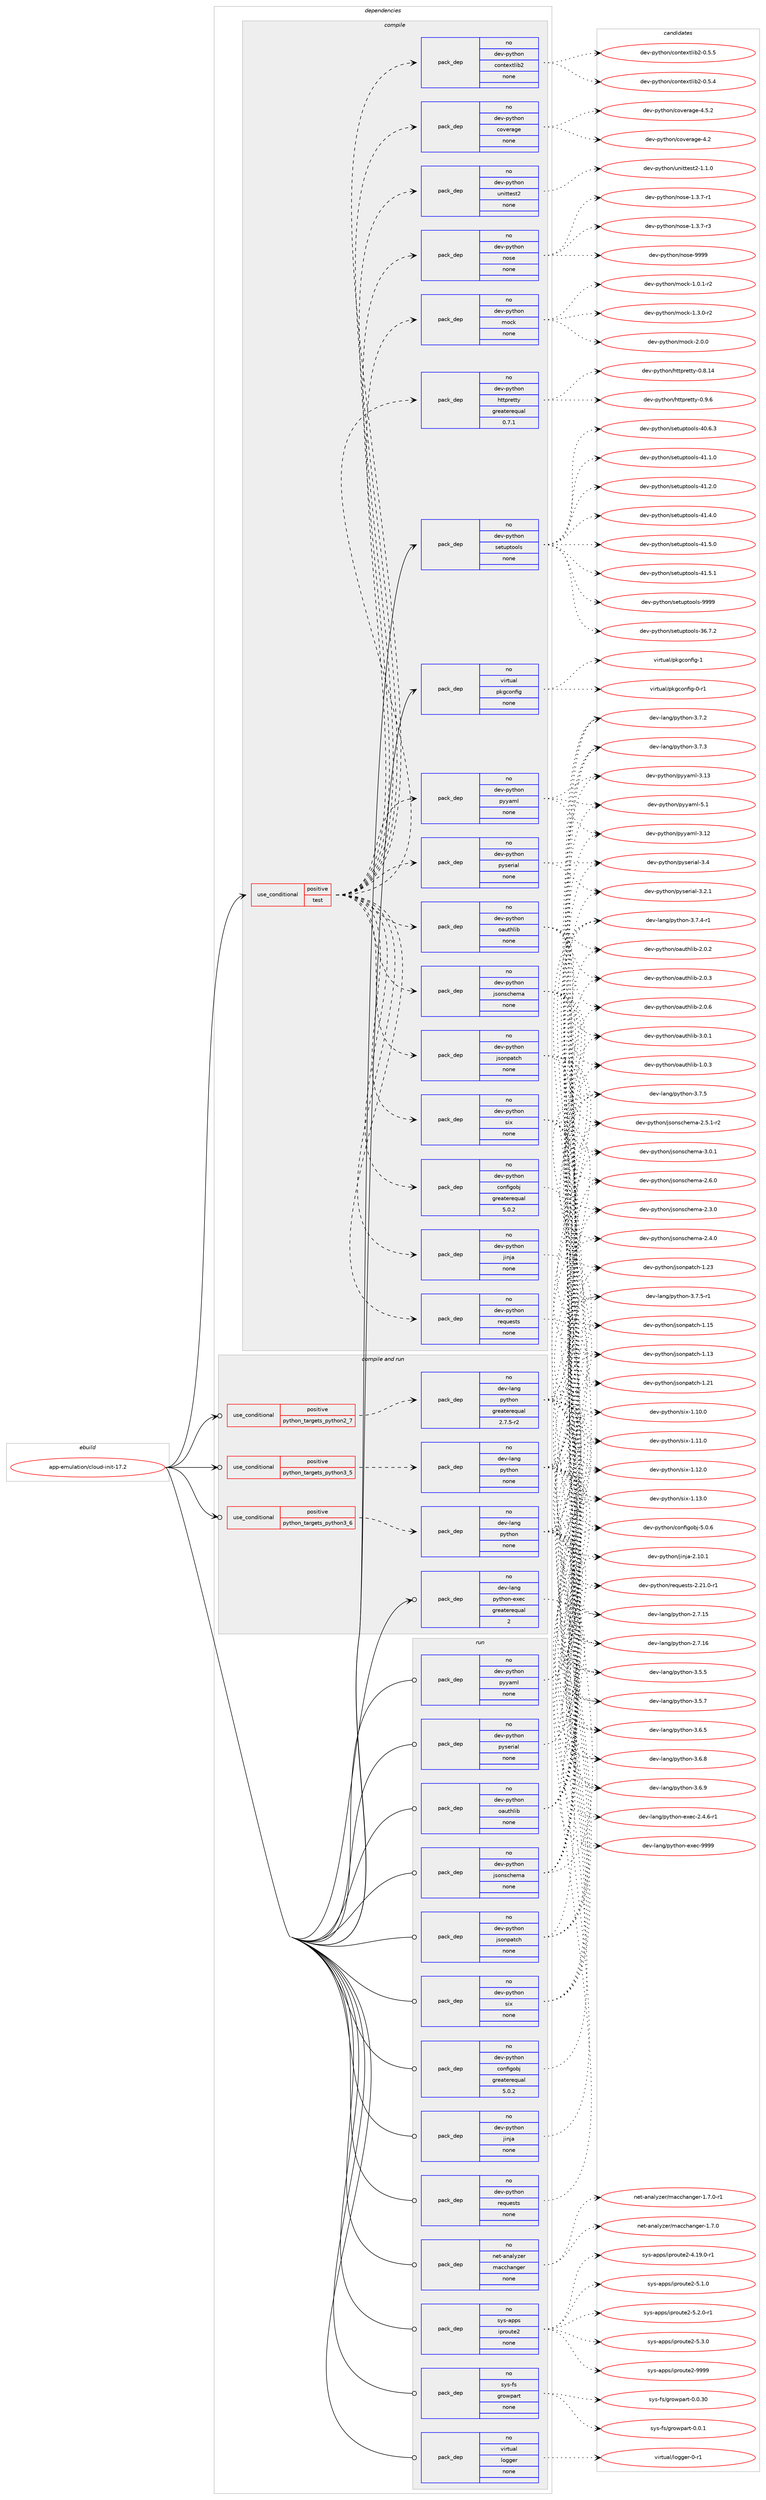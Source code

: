 digraph prolog {

# *************
# Graph options
# *************

newrank=true;
concentrate=true;
compound=true;
graph [rankdir=LR,fontname=Helvetica,fontsize=10,ranksep=1.5];#, ranksep=2.5, nodesep=0.2];
edge  [arrowhead=vee];
node  [fontname=Helvetica,fontsize=10];

# **********
# The ebuild
# **********

subgraph cluster_leftcol {
color=gray;
rank=same;
label=<<i>ebuild</i>>;
id [label="app-emulation/cloud-init-17.2", color=red, width=4, href="../app-emulation/cloud-init-17.2.svg"];
}

# ****************
# The dependencies
# ****************

subgraph cluster_midcol {
color=gray;
label=<<i>dependencies</i>>;
subgraph cluster_compile {
fillcolor="#eeeeee";
style=filled;
label=<<i>compile</i>>;
subgraph cond115050 {
dependency483219 [label=<<TABLE BORDER="0" CELLBORDER="1" CELLSPACING="0" CELLPADDING="4"><TR><TD ROWSPAN="3" CELLPADDING="10">use_conditional</TD></TR><TR><TD>positive</TD></TR><TR><TD>test</TD></TR></TABLE>>, shape=none, color=red];
subgraph pack359375 {
dependency483220 [label=<<TABLE BORDER="0" CELLBORDER="1" CELLSPACING="0" CELLPADDING="4" WIDTH="220"><TR><TD ROWSPAN="6" CELLPADDING="30">pack_dep</TD></TR><TR><TD WIDTH="110">no</TD></TR><TR><TD>dev-python</TD></TR><TR><TD>jinja</TD></TR><TR><TD>none</TD></TR><TR><TD></TD></TR></TABLE>>, shape=none, color=blue];
}
dependency483219:e -> dependency483220:w [weight=20,style="dashed",arrowhead="vee"];
subgraph pack359376 {
dependency483221 [label=<<TABLE BORDER="0" CELLBORDER="1" CELLSPACING="0" CELLPADDING="4" WIDTH="220"><TR><TD ROWSPAN="6" CELLPADDING="30">pack_dep</TD></TR><TR><TD WIDTH="110">no</TD></TR><TR><TD>dev-python</TD></TR><TR><TD>oauthlib</TD></TR><TR><TD>none</TD></TR><TR><TD></TD></TR></TABLE>>, shape=none, color=blue];
}
dependency483219:e -> dependency483221:w [weight=20,style="dashed",arrowhead="vee"];
subgraph pack359377 {
dependency483222 [label=<<TABLE BORDER="0" CELLBORDER="1" CELLSPACING="0" CELLPADDING="4" WIDTH="220"><TR><TD ROWSPAN="6" CELLPADDING="30">pack_dep</TD></TR><TR><TD WIDTH="110">no</TD></TR><TR><TD>dev-python</TD></TR><TR><TD>pyserial</TD></TR><TR><TD>none</TD></TR><TR><TD></TD></TR></TABLE>>, shape=none, color=blue];
}
dependency483219:e -> dependency483222:w [weight=20,style="dashed",arrowhead="vee"];
subgraph pack359378 {
dependency483223 [label=<<TABLE BORDER="0" CELLBORDER="1" CELLSPACING="0" CELLPADDING="4" WIDTH="220"><TR><TD ROWSPAN="6" CELLPADDING="30">pack_dep</TD></TR><TR><TD WIDTH="110">no</TD></TR><TR><TD>dev-python</TD></TR><TR><TD>configobj</TD></TR><TR><TD>greaterequal</TD></TR><TR><TD>5.0.2</TD></TR></TABLE>>, shape=none, color=blue];
}
dependency483219:e -> dependency483223:w [weight=20,style="dashed",arrowhead="vee"];
subgraph pack359379 {
dependency483224 [label=<<TABLE BORDER="0" CELLBORDER="1" CELLSPACING="0" CELLPADDING="4" WIDTH="220"><TR><TD ROWSPAN="6" CELLPADDING="30">pack_dep</TD></TR><TR><TD WIDTH="110">no</TD></TR><TR><TD>dev-python</TD></TR><TR><TD>pyyaml</TD></TR><TR><TD>none</TD></TR><TR><TD></TD></TR></TABLE>>, shape=none, color=blue];
}
dependency483219:e -> dependency483224:w [weight=20,style="dashed",arrowhead="vee"];
subgraph pack359380 {
dependency483225 [label=<<TABLE BORDER="0" CELLBORDER="1" CELLSPACING="0" CELLPADDING="4" WIDTH="220"><TR><TD ROWSPAN="6" CELLPADDING="30">pack_dep</TD></TR><TR><TD WIDTH="110">no</TD></TR><TR><TD>dev-python</TD></TR><TR><TD>requests</TD></TR><TR><TD>none</TD></TR><TR><TD></TD></TR></TABLE>>, shape=none, color=blue];
}
dependency483219:e -> dependency483225:w [weight=20,style="dashed",arrowhead="vee"];
subgraph pack359381 {
dependency483226 [label=<<TABLE BORDER="0" CELLBORDER="1" CELLSPACING="0" CELLPADDING="4" WIDTH="220"><TR><TD ROWSPAN="6" CELLPADDING="30">pack_dep</TD></TR><TR><TD WIDTH="110">no</TD></TR><TR><TD>dev-python</TD></TR><TR><TD>jsonpatch</TD></TR><TR><TD>none</TD></TR><TR><TD></TD></TR></TABLE>>, shape=none, color=blue];
}
dependency483219:e -> dependency483226:w [weight=20,style="dashed",arrowhead="vee"];
subgraph pack359382 {
dependency483227 [label=<<TABLE BORDER="0" CELLBORDER="1" CELLSPACING="0" CELLPADDING="4" WIDTH="220"><TR><TD ROWSPAN="6" CELLPADDING="30">pack_dep</TD></TR><TR><TD WIDTH="110">no</TD></TR><TR><TD>dev-python</TD></TR><TR><TD>jsonschema</TD></TR><TR><TD>none</TD></TR><TR><TD></TD></TR></TABLE>>, shape=none, color=blue];
}
dependency483219:e -> dependency483227:w [weight=20,style="dashed",arrowhead="vee"];
subgraph pack359383 {
dependency483228 [label=<<TABLE BORDER="0" CELLBORDER="1" CELLSPACING="0" CELLPADDING="4" WIDTH="220"><TR><TD ROWSPAN="6" CELLPADDING="30">pack_dep</TD></TR><TR><TD WIDTH="110">no</TD></TR><TR><TD>dev-python</TD></TR><TR><TD>six</TD></TR><TR><TD>none</TD></TR><TR><TD></TD></TR></TABLE>>, shape=none, color=blue];
}
dependency483219:e -> dependency483228:w [weight=20,style="dashed",arrowhead="vee"];
subgraph pack359384 {
dependency483229 [label=<<TABLE BORDER="0" CELLBORDER="1" CELLSPACING="0" CELLPADDING="4" WIDTH="220"><TR><TD ROWSPAN="6" CELLPADDING="30">pack_dep</TD></TR><TR><TD WIDTH="110">no</TD></TR><TR><TD>dev-python</TD></TR><TR><TD>httpretty</TD></TR><TR><TD>greaterequal</TD></TR><TR><TD>0.7.1</TD></TR></TABLE>>, shape=none, color=blue];
}
dependency483219:e -> dependency483229:w [weight=20,style="dashed",arrowhead="vee"];
subgraph pack359385 {
dependency483230 [label=<<TABLE BORDER="0" CELLBORDER="1" CELLSPACING="0" CELLPADDING="4" WIDTH="220"><TR><TD ROWSPAN="6" CELLPADDING="30">pack_dep</TD></TR><TR><TD WIDTH="110">no</TD></TR><TR><TD>dev-python</TD></TR><TR><TD>mock</TD></TR><TR><TD>none</TD></TR><TR><TD></TD></TR></TABLE>>, shape=none, color=blue];
}
dependency483219:e -> dependency483230:w [weight=20,style="dashed",arrowhead="vee"];
subgraph pack359386 {
dependency483231 [label=<<TABLE BORDER="0" CELLBORDER="1" CELLSPACING="0" CELLPADDING="4" WIDTH="220"><TR><TD ROWSPAN="6" CELLPADDING="30">pack_dep</TD></TR><TR><TD WIDTH="110">no</TD></TR><TR><TD>dev-python</TD></TR><TR><TD>nose</TD></TR><TR><TD>none</TD></TR><TR><TD></TD></TR></TABLE>>, shape=none, color=blue];
}
dependency483219:e -> dependency483231:w [weight=20,style="dashed",arrowhead="vee"];
subgraph pack359387 {
dependency483232 [label=<<TABLE BORDER="0" CELLBORDER="1" CELLSPACING="0" CELLPADDING="4" WIDTH="220"><TR><TD ROWSPAN="6" CELLPADDING="30">pack_dep</TD></TR><TR><TD WIDTH="110">no</TD></TR><TR><TD>dev-python</TD></TR><TR><TD>unittest2</TD></TR><TR><TD>none</TD></TR><TR><TD></TD></TR></TABLE>>, shape=none, color=blue];
}
dependency483219:e -> dependency483232:w [weight=20,style="dashed",arrowhead="vee"];
subgraph pack359388 {
dependency483233 [label=<<TABLE BORDER="0" CELLBORDER="1" CELLSPACING="0" CELLPADDING="4" WIDTH="220"><TR><TD ROWSPAN="6" CELLPADDING="30">pack_dep</TD></TR><TR><TD WIDTH="110">no</TD></TR><TR><TD>dev-python</TD></TR><TR><TD>coverage</TD></TR><TR><TD>none</TD></TR><TR><TD></TD></TR></TABLE>>, shape=none, color=blue];
}
dependency483219:e -> dependency483233:w [weight=20,style="dashed",arrowhead="vee"];
subgraph pack359389 {
dependency483234 [label=<<TABLE BORDER="0" CELLBORDER="1" CELLSPACING="0" CELLPADDING="4" WIDTH="220"><TR><TD ROWSPAN="6" CELLPADDING="30">pack_dep</TD></TR><TR><TD WIDTH="110">no</TD></TR><TR><TD>dev-python</TD></TR><TR><TD>contextlib2</TD></TR><TR><TD>none</TD></TR><TR><TD></TD></TR></TABLE>>, shape=none, color=blue];
}
dependency483219:e -> dependency483234:w [weight=20,style="dashed",arrowhead="vee"];
}
id:e -> dependency483219:w [weight=20,style="solid",arrowhead="vee"];
subgraph pack359390 {
dependency483235 [label=<<TABLE BORDER="0" CELLBORDER="1" CELLSPACING="0" CELLPADDING="4" WIDTH="220"><TR><TD ROWSPAN="6" CELLPADDING="30">pack_dep</TD></TR><TR><TD WIDTH="110">no</TD></TR><TR><TD>dev-python</TD></TR><TR><TD>setuptools</TD></TR><TR><TD>none</TD></TR><TR><TD></TD></TR></TABLE>>, shape=none, color=blue];
}
id:e -> dependency483235:w [weight=20,style="solid",arrowhead="vee"];
subgraph pack359391 {
dependency483236 [label=<<TABLE BORDER="0" CELLBORDER="1" CELLSPACING="0" CELLPADDING="4" WIDTH="220"><TR><TD ROWSPAN="6" CELLPADDING="30">pack_dep</TD></TR><TR><TD WIDTH="110">no</TD></TR><TR><TD>virtual</TD></TR><TR><TD>pkgconfig</TD></TR><TR><TD>none</TD></TR><TR><TD></TD></TR></TABLE>>, shape=none, color=blue];
}
id:e -> dependency483236:w [weight=20,style="solid",arrowhead="vee"];
}
subgraph cluster_compileandrun {
fillcolor="#eeeeee";
style=filled;
label=<<i>compile and run</i>>;
subgraph cond115051 {
dependency483237 [label=<<TABLE BORDER="0" CELLBORDER="1" CELLSPACING="0" CELLPADDING="4"><TR><TD ROWSPAN="3" CELLPADDING="10">use_conditional</TD></TR><TR><TD>positive</TD></TR><TR><TD>python_targets_python2_7</TD></TR></TABLE>>, shape=none, color=red];
subgraph pack359392 {
dependency483238 [label=<<TABLE BORDER="0" CELLBORDER="1" CELLSPACING="0" CELLPADDING="4" WIDTH="220"><TR><TD ROWSPAN="6" CELLPADDING="30">pack_dep</TD></TR><TR><TD WIDTH="110">no</TD></TR><TR><TD>dev-lang</TD></TR><TR><TD>python</TD></TR><TR><TD>greaterequal</TD></TR><TR><TD>2.7.5-r2</TD></TR></TABLE>>, shape=none, color=blue];
}
dependency483237:e -> dependency483238:w [weight=20,style="dashed",arrowhead="vee"];
}
id:e -> dependency483237:w [weight=20,style="solid",arrowhead="odotvee"];
subgraph cond115052 {
dependency483239 [label=<<TABLE BORDER="0" CELLBORDER="1" CELLSPACING="0" CELLPADDING="4"><TR><TD ROWSPAN="3" CELLPADDING="10">use_conditional</TD></TR><TR><TD>positive</TD></TR><TR><TD>python_targets_python3_5</TD></TR></TABLE>>, shape=none, color=red];
subgraph pack359393 {
dependency483240 [label=<<TABLE BORDER="0" CELLBORDER="1" CELLSPACING="0" CELLPADDING="4" WIDTH="220"><TR><TD ROWSPAN="6" CELLPADDING="30">pack_dep</TD></TR><TR><TD WIDTH="110">no</TD></TR><TR><TD>dev-lang</TD></TR><TR><TD>python</TD></TR><TR><TD>none</TD></TR><TR><TD></TD></TR></TABLE>>, shape=none, color=blue];
}
dependency483239:e -> dependency483240:w [weight=20,style="dashed",arrowhead="vee"];
}
id:e -> dependency483239:w [weight=20,style="solid",arrowhead="odotvee"];
subgraph cond115053 {
dependency483241 [label=<<TABLE BORDER="0" CELLBORDER="1" CELLSPACING="0" CELLPADDING="4"><TR><TD ROWSPAN="3" CELLPADDING="10">use_conditional</TD></TR><TR><TD>positive</TD></TR><TR><TD>python_targets_python3_6</TD></TR></TABLE>>, shape=none, color=red];
subgraph pack359394 {
dependency483242 [label=<<TABLE BORDER="0" CELLBORDER="1" CELLSPACING="0" CELLPADDING="4" WIDTH="220"><TR><TD ROWSPAN="6" CELLPADDING="30">pack_dep</TD></TR><TR><TD WIDTH="110">no</TD></TR><TR><TD>dev-lang</TD></TR><TR><TD>python</TD></TR><TR><TD>none</TD></TR><TR><TD></TD></TR></TABLE>>, shape=none, color=blue];
}
dependency483241:e -> dependency483242:w [weight=20,style="dashed",arrowhead="vee"];
}
id:e -> dependency483241:w [weight=20,style="solid",arrowhead="odotvee"];
subgraph pack359395 {
dependency483243 [label=<<TABLE BORDER="0" CELLBORDER="1" CELLSPACING="0" CELLPADDING="4" WIDTH="220"><TR><TD ROWSPAN="6" CELLPADDING="30">pack_dep</TD></TR><TR><TD WIDTH="110">no</TD></TR><TR><TD>dev-lang</TD></TR><TR><TD>python-exec</TD></TR><TR><TD>greaterequal</TD></TR><TR><TD>2</TD></TR></TABLE>>, shape=none, color=blue];
}
id:e -> dependency483243:w [weight=20,style="solid",arrowhead="odotvee"];
}
subgraph cluster_run {
fillcolor="#eeeeee";
style=filled;
label=<<i>run</i>>;
subgraph pack359396 {
dependency483244 [label=<<TABLE BORDER="0" CELLBORDER="1" CELLSPACING="0" CELLPADDING="4" WIDTH="220"><TR><TD ROWSPAN="6" CELLPADDING="30">pack_dep</TD></TR><TR><TD WIDTH="110">no</TD></TR><TR><TD>dev-python</TD></TR><TR><TD>configobj</TD></TR><TR><TD>greaterequal</TD></TR><TR><TD>5.0.2</TD></TR></TABLE>>, shape=none, color=blue];
}
id:e -> dependency483244:w [weight=20,style="solid",arrowhead="odot"];
subgraph pack359397 {
dependency483245 [label=<<TABLE BORDER="0" CELLBORDER="1" CELLSPACING="0" CELLPADDING="4" WIDTH="220"><TR><TD ROWSPAN="6" CELLPADDING="30">pack_dep</TD></TR><TR><TD WIDTH="110">no</TD></TR><TR><TD>dev-python</TD></TR><TR><TD>jinja</TD></TR><TR><TD>none</TD></TR><TR><TD></TD></TR></TABLE>>, shape=none, color=blue];
}
id:e -> dependency483245:w [weight=20,style="solid",arrowhead="odot"];
subgraph pack359398 {
dependency483246 [label=<<TABLE BORDER="0" CELLBORDER="1" CELLSPACING="0" CELLPADDING="4" WIDTH="220"><TR><TD ROWSPAN="6" CELLPADDING="30">pack_dep</TD></TR><TR><TD WIDTH="110">no</TD></TR><TR><TD>dev-python</TD></TR><TR><TD>jsonpatch</TD></TR><TR><TD>none</TD></TR><TR><TD></TD></TR></TABLE>>, shape=none, color=blue];
}
id:e -> dependency483246:w [weight=20,style="solid",arrowhead="odot"];
subgraph pack359399 {
dependency483247 [label=<<TABLE BORDER="0" CELLBORDER="1" CELLSPACING="0" CELLPADDING="4" WIDTH="220"><TR><TD ROWSPAN="6" CELLPADDING="30">pack_dep</TD></TR><TR><TD WIDTH="110">no</TD></TR><TR><TD>dev-python</TD></TR><TR><TD>jsonschema</TD></TR><TR><TD>none</TD></TR><TR><TD></TD></TR></TABLE>>, shape=none, color=blue];
}
id:e -> dependency483247:w [weight=20,style="solid",arrowhead="odot"];
subgraph pack359400 {
dependency483248 [label=<<TABLE BORDER="0" CELLBORDER="1" CELLSPACING="0" CELLPADDING="4" WIDTH="220"><TR><TD ROWSPAN="6" CELLPADDING="30">pack_dep</TD></TR><TR><TD WIDTH="110">no</TD></TR><TR><TD>dev-python</TD></TR><TR><TD>oauthlib</TD></TR><TR><TD>none</TD></TR><TR><TD></TD></TR></TABLE>>, shape=none, color=blue];
}
id:e -> dependency483248:w [weight=20,style="solid",arrowhead="odot"];
subgraph pack359401 {
dependency483249 [label=<<TABLE BORDER="0" CELLBORDER="1" CELLSPACING="0" CELLPADDING="4" WIDTH="220"><TR><TD ROWSPAN="6" CELLPADDING="30">pack_dep</TD></TR><TR><TD WIDTH="110">no</TD></TR><TR><TD>dev-python</TD></TR><TR><TD>pyserial</TD></TR><TR><TD>none</TD></TR><TR><TD></TD></TR></TABLE>>, shape=none, color=blue];
}
id:e -> dependency483249:w [weight=20,style="solid",arrowhead="odot"];
subgraph pack359402 {
dependency483250 [label=<<TABLE BORDER="0" CELLBORDER="1" CELLSPACING="0" CELLPADDING="4" WIDTH="220"><TR><TD ROWSPAN="6" CELLPADDING="30">pack_dep</TD></TR><TR><TD WIDTH="110">no</TD></TR><TR><TD>dev-python</TD></TR><TR><TD>pyyaml</TD></TR><TR><TD>none</TD></TR><TR><TD></TD></TR></TABLE>>, shape=none, color=blue];
}
id:e -> dependency483250:w [weight=20,style="solid",arrowhead="odot"];
subgraph pack359403 {
dependency483251 [label=<<TABLE BORDER="0" CELLBORDER="1" CELLSPACING="0" CELLPADDING="4" WIDTH="220"><TR><TD ROWSPAN="6" CELLPADDING="30">pack_dep</TD></TR><TR><TD WIDTH="110">no</TD></TR><TR><TD>dev-python</TD></TR><TR><TD>requests</TD></TR><TR><TD>none</TD></TR><TR><TD></TD></TR></TABLE>>, shape=none, color=blue];
}
id:e -> dependency483251:w [weight=20,style="solid",arrowhead="odot"];
subgraph pack359404 {
dependency483252 [label=<<TABLE BORDER="0" CELLBORDER="1" CELLSPACING="0" CELLPADDING="4" WIDTH="220"><TR><TD ROWSPAN="6" CELLPADDING="30">pack_dep</TD></TR><TR><TD WIDTH="110">no</TD></TR><TR><TD>dev-python</TD></TR><TR><TD>six</TD></TR><TR><TD>none</TD></TR><TR><TD></TD></TR></TABLE>>, shape=none, color=blue];
}
id:e -> dependency483252:w [weight=20,style="solid",arrowhead="odot"];
subgraph pack359405 {
dependency483253 [label=<<TABLE BORDER="0" CELLBORDER="1" CELLSPACING="0" CELLPADDING="4" WIDTH="220"><TR><TD ROWSPAN="6" CELLPADDING="30">pack_dep</TD></TR><TR><TD WIDTH="110">no</TD></TR><TR><TD>net-analyzer</TD></TR><TR><TD>macchanger</TD></TR><TR><TD>none</TD></TR><TR><TD></TD></TR></TABLE>>, shape=none, color=blue];
}
id:e -> dependency483253:w [weight=20,style="solid",arrowhead="odot"];
subgraph pack359406 {
dependency483254 [label=<<TABLE BORDER="0" CELLBORDER="1" CELLSPACING="0" CELLPADDING="4" WIDTH="220"><TR><TD ROWSPAN="6" CELLPADDING="30">pack_dep</TD></TR><TR><TD WIDTH="110">no</TD></TR><TR><TD>sys-apps</TD></TR><TR><TD>iproute2</TD></TR><TR><TD>none</TD></TR><TR><TD></TD></TR></TABLE>>, shape=none, color=blue];
}
id:e -> dependency483254:w [weight=20,style="solid",arrowhead="odot"];
subgraph pack359407 {
dependency483255 [label=<<TABLE BORDER="0" CELLBORDER="1" CELLSPACING="0" CELLPADDING="4" WIDTH="220"><TR><TD ROWSPAN="6" CELLPADDING="30">pack_dep</TD></TR><TR><TD WIDTH="110">no</TD></TR><TR><TD>sys-fs</TD></TR><TR><TD>growpart</TD></TR><TR><TD>none</TD></TR><TR><TD></TD></TR></TABLE>>, shape=none, color=blue];
}
id:e -> dependency483255:w [weight=20,style="solid",arrowhead="odot"];
subgraph pack359408 {
dependency483256 [label=<<TABLE BORDER="0" CELLBORDER="1" CELLSPACING="0" CELLPADDING="4" WIDTH="220"><TR><TD ROWSPAN="6" CELLPADDING="30">pack_dep</TD></TR><TR><TD WIDTH="110">no</TD></TR><TR><TD>virtual</TD></TR><TR><TD>logger</TD></TR><TR><TD>none</TD></TR><TR><TD></TD></TR></TABLE>>, shape=none, color=blue];
}
id:e -> dependency483256:w [weight=20,style="solid",arrowhead="odot"];
}
}

# **************
# The candidates
# **************

subgraph cluster_choices {
rank=same;
color=gray;
label=<<i>candidates</i>>;

subgraph choice359375 {
color=black;
nodesep=1;
choice10010111845112121116104111110471061051101069745504649484649 [label="dev-python/jinja-2.10.1", color=red, width=4,href="../dev-python/jinja-2.10.1.svg"];
dependency483220:e -> choice10010111845112121116104111110471061051101069745504649484649:w [style=dotted,weight="100"];
}
subgraph choice359376 {
color=black;
nodesep=1;
choice10010111845112121116104111110471119711711610410810598454946484651 [label="dev-python/oauthlib-1.0.3", color=red, width=4,href="../dev-python/oauthlib-1.0.3.svg"];
choice10010111845112121116104111110471119711711610410810598455046484650 [label="dev-python/oauthlib-2.0.2", color=red, width=4,href="../dev-python/oauthlib-2.0.2.svg"];
choice10010111845112121116104111110471119711711610410810598455046484651 [label="dev-python/oauthlib-2.0.3", color=red, width=4,href="../dev-python/oauthlib-2.0.3.svg"];
choice10010111845112121116104111110471119711711610410810598455046484654 [label="dev-python/oauthlib-2.0.6", color=red, width=4,href="../dev-python/oauthlib-2.0.6.svg"];
choice10010111845112121116104111110471119711711610410810598455146484649 [label="dev-python/oauthlib-3.0.1", color=red, width=4,href="../dev-python/oauthlib-3.0.1.svg"];
dependency483221:e -> choice10010111845112121116104111110471119711711610410810598454946484651:w [style=dotted,weight="100"];
dependency483221:e -> choice10010111845112121116104111110471119711711610410810598455046484650:w [style=dotted,weight="100"];
dependency483221:e -> choice10010111845112121116104111110471119711711610410810598455046484651:w [style=dotted,weight="100"];
dependency483221:e -> choice10010111845112121116104111110471119711711610410810598455046484654:w [style=dotted,weight="100"];
dependency483221:e -> choice10010111845112121116104111110471119711711610410810598455146484649:w [style=dotted,weight="100"];
}
subgraph choice359377 {
color=black;
nodesep=1;
choice100101118451121211161041111104711212111510111410597108455146504649 [label="dev-python/pyserial-3.2.1", color=red, width=4,href="../dev-python/pyserial-3.2.1.svg"];
choice10010111845112121116104111110471121211151011141059710845514652 [label="dev-python/pyserial-3.4", color=red, width=4,href="../dev-python/pyserial-3.4.svg"];
dependency483222:e -> choice100101118451121211161041111104711212111510111410597108455146504649:w [style=dotted,weight="100"];
dependency483222:e -> choice10010111845112121116104111110471121211151011141059710845514652:w [style=dotted,weight="100"];
}
subgraph choice359378 {
color=black;
nodesep=1;
choice10010111845112121116104111110479911111010210510311198106455346484654 [label="dev-python/configobj-5.0.6", color=red, width=4,href="../dev-python/configobj-5.0.6.svg"];
dependency483223:e -> choice10010111845112121116104111110479911111010210510311198106455346484654:w [style=dotted,weight="100"];
}
subgraph choice359379 {
color=black;
nodesep=1;
choice1001011184511212111610411111047112121121971091084551464950 [label="dev-python/pyyaml-3.12", color=red, width=4,href="../dev-python/pyyaml-3.12.svg"];
choice1001011184511212111610411111047112121121971091084551464951 [label="dev-python/pyyaml-3.13", color=red, width=4,href="../dev-python/pyyaml-3.13.svg"];
choice10010111845112121116104111110471121211219710910845534649 [label="dev-python/pyyaml-5.1", color=red, width=4,href="../dev-python/pyyaml-5.1.svg"];
dependency483224:e -> choice1001011184511212111610411111047112121121971091084551464950:w [style=dotted,weight="100"];
dependency483224:e -> choice1001011184511212111610411111047112121121971091084551464951:w [style=dotted,weight="100"];
dependency483224:e -> choice10010111845112121116104111110471121211219710910845534649:w [style=dotted,weight="100"];
}
subgraph choice359380 {
color=black;
nodesep=1;
choice1001011184511212111610411111047114101113117101115116115455046504946484511449 [label="dev-python/requests-2.21.0-r1", color=red, width=4,href="../dev-python/requests-2.21.0-r1.svg"];
dependency483225:e -> choice1001011184511212111610411111047114101113117101115116115455046504946484511449:w [style=dotted,weight="100"];
}
subgraph choice359381 {
color=black;
nodesep=1;
choice100101118451121211161041111104710611511111011297116991044549464951 [label="dev-python/jsonpatch-1.13", color=red, width=4,href="../dev-python/jsonpatch-1.13.svg"];
choice100101118451121211161041111104710611511111011297116991044549464953 [label="dev-python/jsonpatch-1.15", color=red, width=4,href="../dev-python/jsonpatch-1.15.svg"];
choice100101118451121211161041111104710611511111011297116991044549465049 [label="dev-python/jsonpatch-1.21", color=red, width=4,href="../dev-python/jsonpatch-1.21.svg"];
choice100101118451121211161041111104710611511111011297116991044549465051 [label="dev-python/jsonpatch-1.23", color=red, width=4,href="../dev-python/jsonpatch-1.23.svg"];
dependency483226:e -> choice100101118451121211161041111104710611511111011297116991044549464951:w [style=dotted,weight="100"];
dependency483226:e -> choice100101118451121211161041111104710611511111011297116991044549464953:w [style=dotted,weight="100"];
dependency483226:e -> choice100101118451121211161041111104710611511111011297116991044549465049:w [style=dotted,weight="100"];
dependency483226:e -> choice100101118451121211161041111104710611511111011297116991044549465051:w [style=dotted,weight="100"];
}
subgraph choice359382 {
color=black;
nodesep=1;
choice10010111845112121116104111110471061151111101159910410110997455046514648 [label="dev-python/jsonschema-2.3.0", color=red, width=4,href="../dev-python/jsonschema-2.3.0.svg"];
choice10010111845112121116104111110471061151111101159910410110997455046524648 [label="dev-python/jsonschema-2.4.0", color=red, width=4,href="../dev-python/jsonschema-2.4.0.svg"];
choice100101118451121211161041111104710611511111011599104101109974550465346494511450 [label="dev-python/jsonschema-2.5.1-r2", color=red, width=4,href="../dev-python/jsonschema-2.5.1-r2.svg"];
choice10010111845112121116104111110471061151111101159910410110997455046544648 [label="dev-python/jsonschema-2.6.0", color=red, width=4,href="../dev-python/jsonschema-2.6.0.svg"];
choice10010111845112121116104111110471061151111101159910410110997455146484649 [label="dev-python/jsonschema-3.0.1", color=red, width=4,href="../dev-python/jsonschema-3.0.1.svg"];
dependency483227:e -> choice10010111845112121116104111110471061151111101159910410110997455046514648:w [style=dotted,weight="100"];
dependency483227:e -> choice10010111845112121116104111110471061151111101159910410110997455046524648:w [style=dotted,weight="100"];
dependency483227:e -> choice100101118451121211161041111104710611511111011599104101109974550465346494511450:w [style=dotted,weight="100"];
dependency483227:e -> choice10010111845112121116104111110471061151111101159910410110997455046544648:w [style=dotted,weight="100"];
dependency483227:e -> choice10010111845112121116104111110471061151111101159910410110997455146484649:w [style=dotted,weight="100"];
}
subgraph choice359383 {
color=black;
nodesep=1;
choice100101118451121211161041111104711510512045494649484648 [label="dev-python/six-1.10.0", color=red, width=4,href="../dev-python/six-1.10.0.svg"];
choice100101118451121211161041111104711510512045494649494648 [label="dev-python/six-1.11.0", color=red, width=4,href="../dev-python/six-1.11.0.svg"];
choice100101118451121211161041111104711510512045494649504648 [label="dev-python/six-1.12.0", color=red, width=4,href="../dev-python/six-1.12.0.svg"];
choice100101118451121211161041111104711510512045494649514648 [label="dev-python/six-1.13.0", color=red, width=4,href="../dev-python/six-1.13.0.svg"];
dependency483228:e -> choice100101118451121211161041111104711510512045494649484648:w [style=dotted,weight="100"];
dependency483228:e -> choice100101118451121211161041111104711510512045494649494648:w [style=dotted,weight="100"];
dependency483228:e -> choice100101118451121211161041111104711510512045494649504648:w [style=dotted,weight="100"];
dependency483228:e -> choice100101118451121211161041111104711510512045494649514648:w [style=dotted,weight="100"];
}
subgraph choice359384 {
color=black;
nodesep=1;
choice100101118451121211161041111104710411611611211410111611612145484656464952 [label="dev-python/httpretty-0.8.14", color=red, width=4,href="../dev-python/httpretty-0.8.14.svg"];
choice1001011184511212111610411111047104116116112114101116116121454846574654 [label="dev-python/httpretty-0.9.6", color=red, width=4,href="../dev-python/httpretty-0.9.6.svg"];
dependency483229:e -> choice100101118451121211161041111104710411611611211410111611612145484656464952:w [style=dotted,weight="100"];
dependency483229:e -> choice1001011184511212111610411111047104116116112114101116116121454846574654:w [style=dotted,weight="100"];
}
subgraph choice359385 {
color=black;
nodesep=1;
choice1001011184511212111610411111047109111991074549464846494511450 [label="dev-python/mock-1.0.1-r2", color=red, width=4,href="../dev-python/mock-1.0.1-r2.svg"];
choice1001011184511212111610411111047109111991074549465146484511450 [label="dev-python/mock-1.3.0-r2", color=red, width=4,href="../dev-python/mock-1.3.0-r2.svg"];
choice100101118451121211161041111104710911199107455046484648 [label="dev-python/mock-2.0.0", color=red, width=4,href="../dev-python/mock-2.0.0.svg"];
dependency483230:e -> choice1001011184511212111610411111047109111991074549464846494511450:w [style=dotted,weight="100"];
dependency483230:e -> choice1001011184511212111610411111047109111991074549465146484511450:w [style=dotted,weight="100"];
dependency483230:e -> choice100101118451121211161041111104710911199107455046484648:w [style=dotted,weight="100"];
}
subgraph choice359386 {
color=black;
nodesep=1;
choice10010111845112121116104111110471101111151014549465146554511449 [label="dev-python/nose-1.3.7-r1", color=red, width=4,href="../dev-python/nose-1.3.7-r1.svg"];
choice10010111845112121116104111110471101111151014549465146554511451 [label="dev-python/nose-1.3.7-r3", color=red, width=4,href="../dev-python/nose-1.3.7-r3.svg"];
choice10010111845112121116104111110471101111151014557575757 [label="dev-python/nose-9999", color=red, width=4,href="../dev-python/nose-9999.svg"];
dependency483231:e -> choice10010111845112121116104111110471101111151014549465146554511449:w [style=dotted,weight="100"];
dependency483231:e -> choice10010111845112121116104111110471101111151014549465146554511451:w [style=dotted,weight="100"];
dependency483231:e -> choice10010111845112121116104111110471101111151014557575757:w [style=dotted,weight="100"];
}
subgraph choice359387 {
color=black;
nodesep=1;
choice100101118451121211161041111104711711010511611610111511650454946494648 [label="dev-python/unittest2-1.1.0", color=red, width=4,href="../dev-python/unittest2-1.1.0.svg"];
dependency483232:e -> choice100101118451121211161041111104711711010511611610111511650454946494648:w [style=dotted,weight="100"];
}
subgraph choice359388 {
color=black;
nodesep=1;
choice1001011184511212111610411111047991111181011149710310145524650 [label="dev-python/coverage-4.2", color=red, width=4,href="../dev-python/coverage-4.2.svg"];
choice10010111845112121116104111110479911111810111497103101455246534650 [label="dev-python/coverage-4.5.2", color=red, width=4,href="../dev-python/coverage-4.5.2.svg"];
dependency483233:e -> choice1001011184511212111610411111047991111181011149710310145524650:w [style=dotted,weight="100"];
dependency483233:e -> choice10010111845112121116104111110479911111810111497103101455246534650:w [style=dotted,weight="100"];
}
subgraph choice359389 {
color=black;
nodesep=1;
choice1001011184511212111610411111047991111101161011201161081059850454846534652 [label="dev-python/contextlib2-0.5.4", color=red, width=4,href="../dev-python/contextlib2-0.5.4.svg"];
choice1001011184511212111610411111047991111101161011201161081059850454846534653 [label="dev-python/contextlib2-0.5.5", color=red, width=4,href="../dev-python/contextlib2-0.5.5.svg"];
dependency483234:e -> choice1001011184511212111610411111047991111101161011201161081059850454846534652:w [style=dotted,weight="100"];
dependency483234:e -> choice1001011184511212111610411111047991111101161011201161081059850454846534653:w [style=dotted,weight="100"];
}
subgraph choice359390 {
color=black;
nodesep=1;
choice100101118451121211161041111104711510111611711211611111110811545515446554650 [label="dev-python/setuptools-36.7.2", color=red, width=4,href="../dev-python/setuptools-36.7.2.svg"];
choice100101118451121211161041111104711510111611711211611111110811545524846544651 [label="dev-python/setuptools-40.6.3", color=red, width=4,href="../dev-python/setuptools-40.6.3.svg"];
choice100101118451121211161041111104711510111611711211611111110811545524946494648 [label="dev-python/setuptools-41.1.0", color=red, width=4,href="../dev-python/setuptools-41.1.0.svg"];
choice100101118451121211161041111104711510111611711211611111110811545524946504648 [label="dev-python/setuptools-41.2.0", color=red, width=4,href="../dev-python/setuptools-41.2.0.svg"];
choice100101118451121211161041111104711510111611711211611111110811545524946524648 [label="dev-python/setuptools-41.4.0", color=red, width=4,href="../dev-python/setuptools-41.4.0.svg"];
choice100101118451121211161041111104711510111611711211611111110811545524946534648 [label="dev-python/setuptools-41.5.0", color=red, width=4,href="../dev-python/setuptools-41.5.0.svg"];
choice100101118451121211161041111104711510111611711211611111110811545524946534649 [label="dev-python/setuptools-41.5.1", color=red, width=4,href="../dev-python/setuptools-41.5.1.svg"];
choice10010111845112121116104111110471151011161171121161111111081154557575757 [label="dev-python/setuptools-9999", color=red, width=4,href="../dev-python/setuptools-9999.svg"];
dependency483235:e -> choice100101118451121211161041111104711510111611711211611111110811545515446554650:w [style=dotted,weight="100"];
dependency483235:e -> choice100101118451121211161041111104711510111611711211611111110811545524846544651:w [style=dotted,weight="100"];
dependency483235:e -> choice100101118451121211161041111104711510111611711211611111110811545524946494648:w [style=dotted,weight="100"];
dependency483235:e -> choice100101118451121211161041111104711510111611711211611111110811545524946504648:w [style=dotted,weight="100"];
dependency483235:e -> choice100101118451121211161041111104711510111611711211611111110811545524946524648:w [style=dotted,weight="100"];
dependency483235:e -> choice100101118451121211161041111104711510111611711211611111110811545524946534648:w [style=dotted,weight="100"];
dependency483235:e -> choice100101118451121211161041111104711510111611711211611111110811545524946534649:w [style=dotted,weight="100"];
dependency483235:e -> choice10010111845112121116104111110471151011161171121161111111081154557575757:w [style=dotted,weight="100"];
}
subgraph choice359391 {
color=black;
nodesep=1;
choice11810511411611797108471121071039911111010210510345484511449 [label="virtual/pkgconfig-0-r1", color=red, width=4,href="../virtual/pkgconfig-0-r1.svg"];
choice1181051141161179710847112107103991111101021051034549 [label="virtual/pkgconfig-1", color=red, width=4,href="../virtual/pkgconfig-1.svg"];
dependency483236:e -> choice11810511411611797108471121071039911111010210510345484511449:w [style=dotted,weight="100"];
dependency483236:e -> choice1181051141161179710847112107103991111101021051034549:w [style=dotted,weight="100"];
}
subgraph choice359392 {
color=black;
nodesep=1;
choice10010111845108971101034711212111610411111045504655464953 [label="dev-lang/python-2.7.15", color=red, width=4,href="../dev-lang/python-2.7.15.svg"];
choice10010111845108971101034711212111610411111045504655464954 [label="dev-lang/python-2.7.16", color=red, width=4,href="../dev-lang/python-2.7.16.svg"];
choice100101118451089711010347112121116104111110455146534653 [label="dev-lang/python-3.5.5", color=red, width=4,href="../dev-lang/python-3.5.5.svg"];
choice100101118451089711010347112121116104111110455146534655 [label="dev-lang/python-3.5.7", color=red, width=4,href="../dev-lang/python-3.5.7.svg"];
choice100101118451089711010347112121116104111110455146544653 [label="dev-lang/python-3.6.5", color=red, width=4,href="../dev-lang/python-3.6.5.svg"];
choice100101118451089711010347112121116104111110455146544656 [label="dev-lang/python-3.6.8", color=red, width=4,href="../dev-lang/python-3.6.8.svg"];
choice100101118451089711010347112121116104111110455146544657 [label="dev-lang/python-3.6.9", color=red, width=4,href="../dev-lang/python-3.6.9.svg"];
choice100101118451089711010347112121116104111110455146554650 [label="dev-lang/python-3.7.2", color=red, width=4,href="../dev-lang/python-3.7.2.svg"];
choice100101118451089711010347112121116104111110455146554651 [label="dev-lang/python-3.7.3", color=red, width=4,href="../dev-lang/python-3.7.3.svg"];
choice1001011184510897110103471121211161041111104551465546524511449 [label="dev-lang/python-3.7.4-r1", color=red, width=4,href="../dev-lang/python-3.7.4-r1.svg"];
choice100101118451089711010347112121116104111110455146554653 [label="dev-lang/python-3.7.5", color=red, width=4,href="../dev-lang/python-3.7.5.svg"];
choice1001011184510897110103471121211161041111104551465546534511449 [label="dev-lang/python-3.7.5-r1", color=red, width=4,href="../dev-lang/python-3.7.5-r1.svg"];
dependency483238:e -> choice10010111845108971101034711212111610411111045504655464953:w [style=dotted,weight="100"];
dependency483238:e -> choice10010111845108971101034711212111610411111045504655464954:w [style=dotted,weight="100"];
dependency483238:e -> choice100101118451089711010347112121116104111110455146534653:w [style=dotted,weight="100"];
dependency483238:e -> choice100101118451089711010347112121116104111110455146534655:w [style=dotted,weight="100"];
dependency483238:e -> choice100101118451089711010347112121116104111110455146544653:w [style=dotted,weight="100"];
dependency483238:e -> choice100101118451089711010347112121116104111110455146544656:w [style=dotted,weight="100"];
dependency483238:e -> choice100101118451089711010347112121116104111110455146544657:w [style=dotted,weight="100"];
dependency483238:e -> choice100101118451089711010347112121116104111110455146554650:w [style=dotted,weight="100"];
dependency483238:e -> choice100101118451089711010347112121116104111110455146554651:w [style=dotted,weight="100"];
dependency483238:e -> choice1001011184510897110103471121211161041111104551465546524511449:w [style=dotted,weight="100"];
dependency483238:e -> choice100101118451089711010347112121116104111110455146554653:w [style=dotted,weight="100"];
dependency483238:e -> choice1001011184510897110103471121211161041111104551465546534511449:w [style=dotted,weight="100"];
}
subgraph choice359393 {
color=black;
nodesep=1;
choice10010111845108971101034711212111610411111045504655464953 [label="dev-lang/python-2.7.15", color=red, width=4,href="../dev-lang/python-2.7.15.svg"];
choice10010111845108971101034711212111610411111045504655464954 [label="dev-lang/python-2.7.16", color=red, width=4,href="../dev-lang/python-2.7.16.svg"];
choice100101118451089711010347112121116104111110455146534653 [label="dev-lang/python-3.5.5", color=red, width=4,href="../dev-lang/python-3.5.5.svg"];
choice100101118451089711010347112121116104111110455146534655 [label="dev-lang/python-3.5.7", color=red, width=4,href="../dev-lang/python-3.5.7.svg"];
choice100101118451089711010347112121116104111110455146544653 [label="dev-lang/python-3.6.5", color=red, width=4,href="../dev-lang/python-3.6.5.svg"];
choice100101118451089711010347112121116104111110455146544656 [label="dev-lang/python-3.6.8", color=red, width=4,href="../dev-lang/python-3.6.8.svg"];
choice100101118451089711010347112121116104111110455146544657 [label="dev-lang/python-3.6.9", color=red, width=4,href="../dev-lang/python-3.6.9.svg"];
choice100101118451089711010347112121116104111110455146554650 [label="dev-lang/python-3.7.2", color=red, width=4,href="../dev-lang/python-3.7.2.svg"];
choice100101118451089711010347112121116104111110455146554651 [label="dev-lang/python-3.7.3", color=red, width=4,href="../dev-lang/python-3.7.3.svg"];
choice1001011184510897110103471121211161041111104551465546524511449 [label="dev-lang/python-3.7.4-r1", color=red, width=4,href="../dev-lang/python-3.7.4-r1.svg"];
choice100101118451089711010347112121116104111110455146554653 [label="dev-lang/python-3.7.5", color=red, width=4,href="../dev-lang/python-3.7.5.svg"];
choice1001011184510897110103471121211161041111104551465546534511449 [label="dev-lang/python-3.7.5-r1", color=red, width=4,href="../dev-lang/python-3.7.5-r1.svg"];
dependency483240:e -> choice10010111845108971101034711212111610411111045504655464953:w [style=dotted,weight="100"];
dependency483240:e -> choice10010111845108971101034711212111610411111045504655464954:w [style=dotted,weight="100"];
dependency483240:e -> choice100101118451089711010347112121116104111110455146534653:w [style=dotted,weight="100"];
dependency483240:e -> choice100101118451089711010347112121116104111110455146534655:w [style=dotted,weight="100"];
dependency483240:e -> choice100101118451089711010347112121116104111110455146544653:w [style=dotted,weight="100"];
dependency483240:e -> choice100101118451089711010347112121116104111110455146544656:w [style=dotted,weight="100"];
dependency483240:e -> choice100101118451089711010347112121116104111110455146544657:w [style=dotted,weight="100"];
dependency483240:e -> choice100101118451089711010347112121116104111110455146554650:w [style=dotted,weight="100"];
dependency483240:e -> choice100101118451089711010347112121116104111110455146554651:w [style=dotted,weight="100"];
dependency483240:e -> choice1001011184510897110103471121211161041111104551465546524511449:w [style=dotted,weight="100"];
dependency483240:e -> choice100101118451089711010347112121116104111110455146554653:w [style=dotted,weight="100"];
dependency483240:e -> choice1001011184510897110103471121211161041111104551465546534511449:w [style=dotted,weight="100"];
}
subgraph choice359394 {
color=black;
nodesep=1;
choice10010111845108971101034711212111610411111045504655464953 [label="dev-lang/python-2.7.15", color=red, width=4,href="../dev-lang/python-2.7.15.svg"];
choice10010111845108971101034711212111610411111045504655464954 [label="dev-lang/python-2.7.16", color=red, width=4,href="../dev-lang/python-2.7.16.svg"];
choice100101118451089711010347112121116104111110455146534653 [label="dev-lang/python-3.5.5", color=red, width=4,href="../dev-lang/python-3.5.5.svg"];
choice100101118451089711010347112121116104111110455146534655 [label="dev-lang/python-3.5.7", color=red, width=4,href="../dev-lang/python-3.5.7.svg"];
choice100101118451089711010347112121116104111110455146544653 [label="dev-lang/python-3.6.5", color=red, width=4,href="../dev-lang/python-3.6.5.svg"];
choice100101118451089711010347112121116104111110455146544656 [label="dev-lang/python-3.6.8", color=red, width=4,href="../dev-lang/python-3.6.8.svg"];
choice100101118451089711010347112121116104111110455146544657 [label="dev-lang/python-3.6.9", color=red, width=4,href="../dev-lang/python-3.6.9.svg"];
choice100101118451089711010347112121116104111110455146554650 [label="dev-lang/python-3.7.2", color=red, width=4,href="../dev-lang/python-3.7.2.svg"];
choice100101118451089711010347112121116104111110455146554651 [label="dev-lang/python-3.7.3", color=red, width=4,href="../dev-lang/python-3.7.3.svg"];
choice1001011184510897110103471121211161041111104551465546524511449 [label="dev-lang/python-3.7.4-r1", color=red, width=4,href="../dev-lang/python-3.7.4-r1.svg"];
choice100101118451089711010347112121116104111110455146554653 [label="dev-lang/python-3.7.5", color=red, width=4,href="../dev-lang/python-3.7.5.svg"];
choice1001011184510897110103471121211161041111104551465546534511449 [label="dev-lang/python-3.7.5-r1", color=red, width=4,href="../dev-lang/python-3.7.5-r1.svg"];
dependency483242:e -> choice10010111845108971101034711212111610411111045504655464953:w [style=dotted,weight="100"];
dependency483242:e -> choice10010111845108971101034711212111610411111045504655464954:w [style=dotted,weight="100"];
dependency483242:e -> choice100101118451089711010347112121116104111110455146534653:w [style=dotted,weight="100"];
dependency483242:e -> choice100101118451089711010347112121116104111110455146534655:w [style=dotted,weight="100"];
dependency483242:e -> choice100101118451089711010347112121116104111110455146544653:w [style=dotted,weight="100"];
dependency483242:e -> choice100101118451089711010347112121116104111110455146544656:w [style=dotted,weight="100"];
dependency483242:e -> choice100101118451089711010347112121116104111110455146544657:w [style=dotted,weight="100"];
dependency483242:e -> choice100101118451089711010347112121116104111110455146554650:w [style=dotted,weight="100"];
dependency483242:e -> choice100101118451089711010347112121116104111110455146554651:w [style=dotted,weight="100"];
dependency483242:e -> choice1001011184510897110103471121211161041111104551465546524511449:w [style=dotted,weight="100"];
dependency483242:e -> choice100101118451089711010347112121116104111110455146554653:w [style=dotted,weight="100"];
dependency483242:e -> choice1001011184510897110103471121211161041111104551465546534511449:w [style=dotted,weight="100"];
}
subgraph choice359395 {
color=black;
nodesep=1;
choice10010111845108971101034711212111610411111045101120101994550465246544511449 [label="dev-lang/python-exec-2.4.6-r1", color=red, width=4,href="../dev-lang/python-exec-2.4.6-r1.svg"];
choice10010111845108971101034711212111610411111045101120101994557575757 [label="dev-lang/python-exec-9999", color=red, width=4,href="../dev-lang/python-exec-9999.svg"];
dependency483243:e -> choice10010111845108971101034711212111610411111045101120101994550465246544511449:w [style=dotted,weight="100"];
dependency483243:e -> choice10010111845108971101034711212111610411111045101120101994557575757:w [style=dotted,weight="100"];
}
subgraph choice359396 {
color=black;
nodesep=1;
choice10010111845112121116104111110479911111010210510311198106455346484654 [label="dev-python/configobj-5.0.6", color=red, width=4,href="../dev-python/configobj-5.0.6.svg"];
dependency483244:e -> choice10010111845112121116104111110479911111010210510311198106455346484654:w [style=dotted,weight="100"];
}
subgraph choice359397 {
color=black;
nodesep=1;
choice10010111845112121116104111110471061051101069745504649484649 [label="dev-python/jinja-2.10.1", color=red, width=4,href="../dev-python/jinja-2.10.1.svg"];
dependency483245:e -> choice10010111845112121116104111110471061051101069745504649484649:w [style=dotted,weight="100"];
}
subgraph choice359398 {
color=black;
nodesep=1;
choice100101118451121211161041111104710611511111011297116991044549464951 [label="dev-python/jsonpatch-1.13", color=red, width=4,href="../dev-python/jsonpatch-1.13.svg"];
choice100101118451121211161041111104710611511111011297116991044549464953 [label="dev-python/jsonpatch-1.15", color=red, width=4,href="../dev-python/jsonpatch-1.15.svg"];
choice100101118451121211161041111104710611511111011297116991044549465049 [label="dev-python/jsonpatch-1.21", color=red, width=4,href="../dev-python/jsonpatch-1.21.svg"];
choice100101118451121211161041111104710611511111011297116991044549465051 [label="dev-python/jsonpatch-1.23", color=red, width=4,href="../dev-python/jsonpatch-1.23.svg"];
dependency483246:e -> choice100101118451121211161041111104710611511111011297116991044549464951:w [style=dotted,weight="100"];
dependency483246:e -> choice100101118451121211161041111104710611511111011297116991044549464953:w [style=dotted,weight="100"];
dependency483246:e -> choice100101118451121211161041111104710611511111011297116991044549465049:w [style=dotted,weight="100"];
dependency483246:e -> choice100101118451121211161041111104710611511111011297116991044549465051:w [style=dotted,weight="100"];
}
subgraph choice359399 {
color=black;
nodesep=1;
choice10010111845112121116104111110471061151111101159910410110997455046514648 [label="dev-python/jsonschema-2.3.0", color=red, width=4,href="../dev-python/jsonschema-2.3.0.svg"];
choice10010111845112121116104111110471061151111101159910410110997455046524648 [label="dev-python/jsonschema-2.4.0", color=red, width=4,href="../dev-python/jsonschema-2.4.0.svg"];
choice100101118451121211161041111104710611511111011599104101109974550465346494511450 [label="dev-python/jsonschema-2.5.1-r2", color=red, width=4,href="../dev-python/jsonschema-2.5.1-r2.svg"];
choice10010111845112121116104111110471061151111101159910410110997455046544648 [label="dev-python/jsonschema-2.6.0", color=red, width=4,href="../dev-python/jsonschema-2.6.0.svg"];
choice10010111845112121116104111110471061151111101159910410110997455146484649 [label="dev-python/jsonschema-3.0.1", color=red, width=4,href="../dev-python/jsonschema-3.0.1.svg"];
dependency483247:e -> choice10010111845112121116104111110471061151111101159910410110997455046514648:w [style=dotted,weight="100"];
dependency483247:e -> choice10010111845112121116104111110471061151111101159910410110997455046524648:w [style=dotted,weight="100"];
dependency483247:e -> choice100101118451121211161041111104710611511111011599104101109974550465346494511450:w [style=dotted,weight="100"];
dependency483247:e -> choice10010111845112121116104111110471061151111101159910410110997455046544648:w [style=dotted,weight="100"];
dependency483247:e -> choice10010111845112121116104111110471061151111101159910410110997455146484649:w [style=dotted,weight="100"];
}
subgraph choice359400 {
color=black;
nodesep=1;
choice10010111845112121116104111110471119711711610410810598454946484651 [label="dev-python/oauthlib-1.0.3", color=red, width=4,href="../dev-python/oauthlib-1.0.3.svg"];
choice10010111845112121116104111110471119711711610410810598455046484650 [label="dev-python/oauthlib-2.0.2", color=red, width=4,href="../dev-python/oauthlib-2.0.2.svg"];
choice10010111845112121116104111110471119711711610410810598455046484651 [label="dev-python/oauthlib-2.0.3", color=red, width=4,href="../dev-python/oauthlib-2.0.3.svg"];
choice10010111845112121116104111110471119711711610410810598455046484654 [label="dev-python/oauthlib-2.0.6", color=red, width=4,href="../dev-python/oauthlib-2.0.6.svg"];
choice10010111845112121116104111110471119711711610410810598455146484649 [label="dev-python/oauthlib-3.0.1", color=red, width=4,href="../dev-python/oauthlib-3.0.1.svg"];
dependency483248:e -> choice10010111845112121116104111110471119711711610410810598454946484651:w [style=dotted,weight="100"];
dependency483248:e -> choice10010111845112121116104111110471119711711610410810598455046484650:w [style=dotted,weight="100"];
dependency483248:e -> choice10010111845112121116104111110471119711711610410810598455046484651:w [style=dotted,weight="100"];
dependency483248:e -> choice10010111845112121116104111110471119711711610410810598455046484654:w [style=dotted,weight="100"];
dependency483248:e -> choice10010111845112121116104111110471119711711610410810598455146484649:w [style=dotted,weight="100"];
}
subgraph choice359401 {
color=black;
nodesep=1;
choice100101118451121211161041111104711212111510111410597108455146504649 [label="dev-python/pyserial-3.2.1", color=red, width=4,href="../dev-python/pyserial-3.2.1.svg"];
choice10010111845112121116104111110471121211151011141059710845514652 [label="dev-python/pyserial-3.4", color=red, width=4,href="../dev-python/pyserial-3.4.svg"];
dependency483249:e -> choice100101118451121211161041111104711212111510111410597108455146504649:w [style=dotted,weight="100"];
dependency483249:e -> choice10010111845112121116104111110471121211151011141059710845514652:w [style=dotted,weight="100"];
}
subgraph choice359402 {
color=black;
nodesep=1;
choice1001011184511212111610411111047112121121971091084551464950 [label="dev-python/pyyaml-3.12", color=red, width=4,href="../dev-python/pyyaml-3.12.svg"];
choice1001011184511212111610411111047112121121971091084551464951 [label="dev-python/pyyaml-3.13", color=red, width=4,href="../dev-python/pyyaml-3.13.svg"];
choice10010111845112121116104111110471121211219710910845534649 [label="dev-python/pyyaml-5.1", color=red, width=4,href="../dev-python/pyyaml-5.1.svg"];
dependency483250:e -> choice1001011184511212111610411111047112121121971091084551464950:w [style=dotted,weight="100"];
dependency483250:e -> choice1001011184511212111610411111047112121121971091084551464951:w [style=dotted,weight="100"];
dependency483250:e -> choice10010111845112121116104111110471121211219710910845534649:w [style=dotted,weight="100"];
}
subgraph choice359403 {
color=black;
nodesep=1;
choice1001011184511212111610411111047114101113117101115116115455046504946484511449 [label="dev-python/requests-2.21.0-r1", color=red, width=4,href="../dev-python/requests-2.21.0-r1.svg"];
dependency483251:e -> choice1001011184511212111610411111047114101113117101115116115455046504946484511449:w [style=dotted,weight="100"];
}
subgraph choice359404 {
color=black;
nodesep=1;
choice100101118451121211161041111104711510512045494649484648 [label="dev-python/six-1.10.0", color=red, width=4,href="../dev-python/six-1.10.0.svg"];
choice100101118451121211161041111104711510512045494649494648 [label="dev-python/six-1.11.0", color=red, width=4,href="../dev-python/six-1.11.0.svg"];
choice100101118451121211161041111104711510512045494649504648 [label="dev-python/six-1.12.0", color=red, width=4,href="../dev-python/six-1.12.0.svg"];
choice100101118451121211161041111104711510512045494649514648 [label="dev-python/six-1.13.0", color=red, width=4,href="../dev-python/six-1.13.0.svg"];
dependency483252:e -> choice100101118451121211161041111104711510512045494649484648:w [style=dotted,weight="100"];
dependency483252:e -> choice100101118451121211161041111104711510512045494649494648:w [style=dotted,weight="100"];
dependency483252:e -> choice100101118451121211161041111104711510512045494649504648:w [style=dotted,weight="100"];
dependency483252:e -> choice100101118451121211161041111104711510512045494649514648:w [style=dotted,weight="100"];
}
subgraph choice359405 {
color=black;
nodesep=1;
choice1101011164597110971081211221011144710997999910497110103101114454946554648 [label="net-analyzer/macchanger-1.7.0", color=red, width=4,href="../net-analyzer/macchanger-1.7.0.svg"];
choice11010111645971109710812112210111447109979999104971101031011144549465546484511449 [label="net-analyzer/macchanger-1.7.0-r1", color=red, width=4,href="../net-analyzer/macchanger-1.7.0-r1.svg"];
dependency483253:e -> choice1101011164597110971081211221011144710997999910497110103101114454946554648:w [style=dotted,weight="100"];
dependency483253:e -> choice11010111645971109710812112210111447109979999104971101031011144549465546484511449:w [style=dotted,weight="100"];
}
subgraph choice359406 {
color=black;
nodesep=1;
choice11512111545971121121154710511211411111711610150455246495746484511449 [label="sys-apps/iproute2-4.19.0-r1", color=red, width=4,href="../sys-apps/iproute2-4.19.0-r1.svg"];
choice11512111545971121121154710511211411111711610150455346494648 [label="sys-apps/iproute2-5.1.0", color=red, width=4,href="../sys-apps/iproute2-5.1.0.svg"];
choice115121115459711211211547105112114111117116101504553465046484511449 [label="sys-apps/iproute2-5.2.0-r1", color=red, width=4,href="../sys-apps/iproute2-5.2.0-r1.svg"];
choice11512111545971121121154710511211411111711610150455346514648 [label="sys-apps/iproute2-5.3.0", color=red, width=4,href="../sys-apps/iproute2-5.3.0.svg"];
choice115121115459711211211547105112114111117116101504557575757 [label="sys-apps/iproute2-9999", color=red, width=4,href="../sys-apps/iproute2-9999.svg"];
dependency483254:e -> choice11512111545971121121154710511211411111711610150455246495746484511449:w [style=dotted,weight="100"];
dependency483254:e -> choice11512111545971121121154710511211411111711610150455346494648:w [style=dotted,weight="100"];
dependency483254:e -> choice115121115459711211211547105112114111117116101504553465046484511449:w [style=dotted,weight="100"];
dependency483254:e -> choice11512111545971121121154710511211411111711610150455346514648:w [style=dotted,weight="100"];
dependency483254:e -> choice115121115459711211211547105112114111117116101504557575757:w [style=dotted,weight="100"];
}
subgraph choice359407 {
color=black;
nodesep=1;
choice115121115451021154710311411111911297114116454846484649 [label="sys-fs/growpart-0.0.1", color=red, width=4,href="../sys-fs/growpart-0.0.1.svg"];
choice11512111545102115471031141111191129711411645484648465148 [label="sys-fs/growpart-0.0.30", color=red, width=4,href="../sys-fs/growpart-0.0.30.svg"];
dependency483255:e -> choice115121115451021154710311411111911297114116454846484649:w [style=dotted,weight="100"];
dependency483255:e -> choice11512111545102115471031141111191129711411645484648465148:w [style=dotted,weight="100"];
}
subgraph choice359408 {
color=black;
nodesep=1;
choice118105114116117971084710811110310310111445484511449 [label="virtual/logger-0-r1", color=red, width=4,href="../virtual/logger-0-r1.svg"];
dependency483256:e -> choice118105114116117971084710811110310310111445484511449:w [style=dotted,weight="100"];
}
}

}
